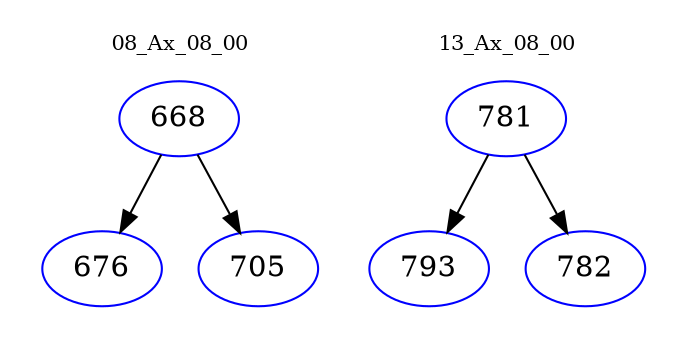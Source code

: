 digraph{
subgraph cluster_0 {
color = white
label = "08_Ax_08_00";
fontsize=10;
T0_668 [label="668", color="blue"]
T0_668 -> T0_676 [color="black"]
T0_676 [label="676", color="blue"]
T0_668 -> T0_705 [color="black"]
T0_705 [label="705", color="blue"]
}
subgraph cluster_1 {
color = white
label = "13_Ax_08_00";
fontsize=10;
T1_781 [label="781", color="blue"]
T1_781 -> T1_793 [color="black"]
T1_793 [label="793", color="blue"]
T1_781 -> T1_782 [color="black"]
T1_782 [label="782", color="blue"]
}
}
